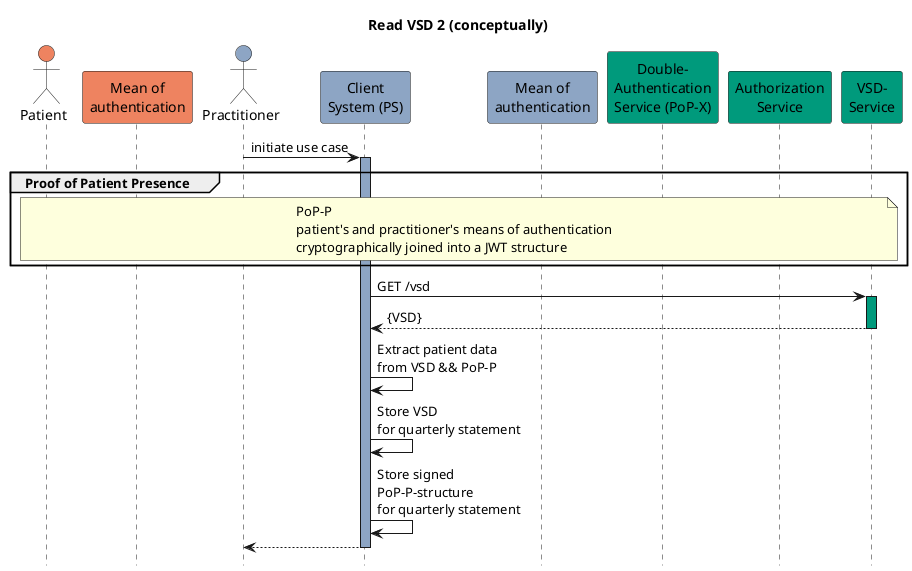 @startuml read_vsd2_concept
hide footbox
title Read VSD 2 (conceptually)
actor Pat as "Patient" #ee8360
participant AUTH1 as "Mean of\nauthentication" #ee8360
actor Pract as "Practitioner" #8da5c4
participant PS as "Client\nSystem (PS)" #8da5c4
participant AUTH2 as "Mean of\nauthentication" #8da5c4
participant AUTHN as "Double-\nAuthentication\nService (PoP-X)" #009a7c
participant AUTHZ as "Authorization\nService" #009a7c
participant VSD as "VSD-\nService" #009a7c


Pract -> PS: initiate use case
activate PS #8da5c4

group Proof of Patient Presence
    note over Pat, VSD: PoP-P\npatient's and practitioner's means of authentication\ncryptographically joined into a JWT structure
end


PS -> VSD: GET /vsd
activate VSD #009a7c
VSD --> PS: {VSD}
deactivate VSD

PS -> PS: Extract patient data\nfrom VSD && PoP-P
PS -> PS: Store VSD\nfor quarterly statement
PS -> PS: Store signed\nPoP-P-structure\nfor quarterly statement

PS --> Pract
deactivate PS

@enduml